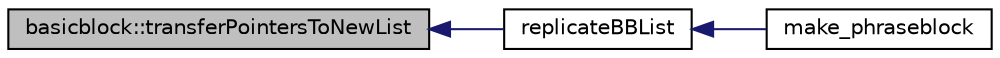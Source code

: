 digraph G
{
  edge [fontname="Helvetica",fontsize="10",labelfontname="Helvetica",labelfontsize="10"];
  node [fontname="Helvetica",fontsize="10",shape=record];
  rankdir=LR;
  Node1 [label="basicblock::transferPointersToNewList",height=0.2,width=0.4,color="black", fillcolor="grey75", style="filled" fontcolor="black"];
  Node1 -> Node2 [dir=back,color="midnightblue",fontsize="10",style="solid",fontname="Helvetica"];
  Node2 [label="replicateBBList",height=0.2,width=0.4,color="black", fillcolor="white", style="filled",URL="$make__phraseblock_8cpp.html#a3543e771f434420f9c6b083779be83c1"];
  Node2 -> Node3 [dir=back,color="midnightblue",fontsize="10",style="solid",fontname="Helvetica"];
  Node3 [label="make_phraseblock",height=0.2,width=0.4,color="black", fillcolor="white", style="filled",URL="$make__phraseblock_8cpp.html#af5aea5750e9482dfe18f886b91b680b4"];
}
